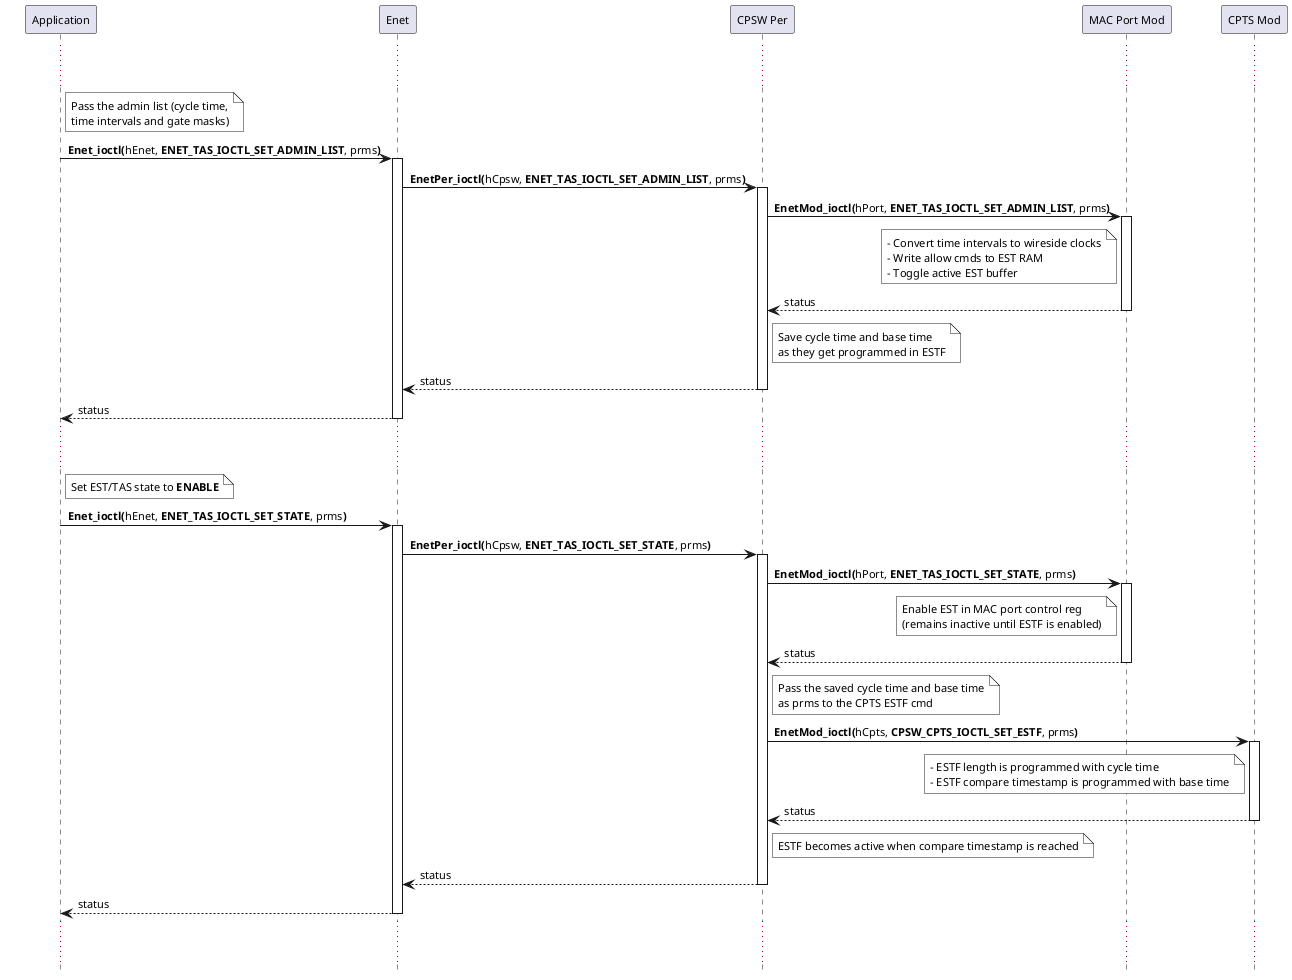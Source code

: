 @startuml
'Enet open sequence

skinparam sequenceParticipantPadding 20
skinparam defaultFontSize 11

skinparam note {
    BackgroundColor #FFFDD0
}

hide footbox

participant App   as "Application"       order 1
participant Enet  as "Enet"              order 2
participant Cpsw  as "CPSW Per"          order 3
participant Mac   as "MAC Port Mod"      order 4
participant Cpts  as "CPTS Mod"          order 5

...  ...

note right App #white   : Pass the admin list (cycle time,\ntime intervals and gate masks)
App   -> Enet           : <b>Enet_ioctl(</b>hEnet, <b>ENET_TAS_IOCTL_SET_ADMIN_LIST</b>, prms<b>)</b>
activate Enet
Enet  -> Cpsw           : <b>EnetPer_ioctl(</b>hCpsw, <b>ENET_TAS_IOCTL_SET_ADMIN_LIST</b>, prms<b>)</b>
activate Cpsw
Cpsw  -> Mac            : <b>EnetMod_ioctl(</b>hPort, <b>ENET_TAS_IOCTL_SET_ADMIN_LIST</b>, prms<b>)</b>
activate Mac
note left Mac #white    : - Convert time intervals to wireside clocks\n- Write allow cmds to EST RAM\n- Toggle active EST buffer
Mac  --> Cpsw           : status
deactivate Mac
note right Cpsw #white  : Save cycle time and base time\nas they get programmed in ESTF
Cpsw --> Enet           : status
deactivate Cpsw
Enet --> App            : status
deactivate Enet

...  ...

note right App #white   : Set EST/TAS state to <b>ENABLE</b>
App   -> Enet           : <b>Enet_ioctl(</b>hEnet, <b>ENET_TAS_IOCTL_SET_STATE</b>, prms<b>)</b>
activate Enet
Enet  -> Cpsw           : <b>EnetPer_ioctl(</b>hCpsw, <b>ENET_TAS_IOCTL_SET_STATE</b>, prms<b>)</b>
activate Cpsw
Cpsw  -> Mac            : <b>EnetMod_ioctl(</b>hPort, <b>ENET_TAS_IOCTL_SET_STATE</b>, prms<b>)</b>
activate Mac
note left Mac #white    : Enable EST in MAC port control reg\n(remains inactive until ESTF is enabled)
Mac  --> Cpsw           : status
deactivate Mac
note right Cpsw #white  : Pass the saved cycle time and base time\nas prms to the CPTS ESTF cmd
Cpsw  -> Cpts           : <b>EnetMod_ioctl(</b>hCpts, <b>CPSW_CPTS_IOCTL_SET_ESTF</b>, prms<b>)</b>
activate Cpts
note left Cpts #white   : - ESTF length is programmed with cycle time\n- ESTF compare timestamp is programmed with base time
Cpts --> Cpsw           : status
deactivate Cpts
note right Cpsw #white  : ESTF becomes active when compare timestamp is reached
Cpsw --> Enet           : status
deactivate Cpsw
Enet --> App            : status
deactivate Enet

...  ...

@enduml
